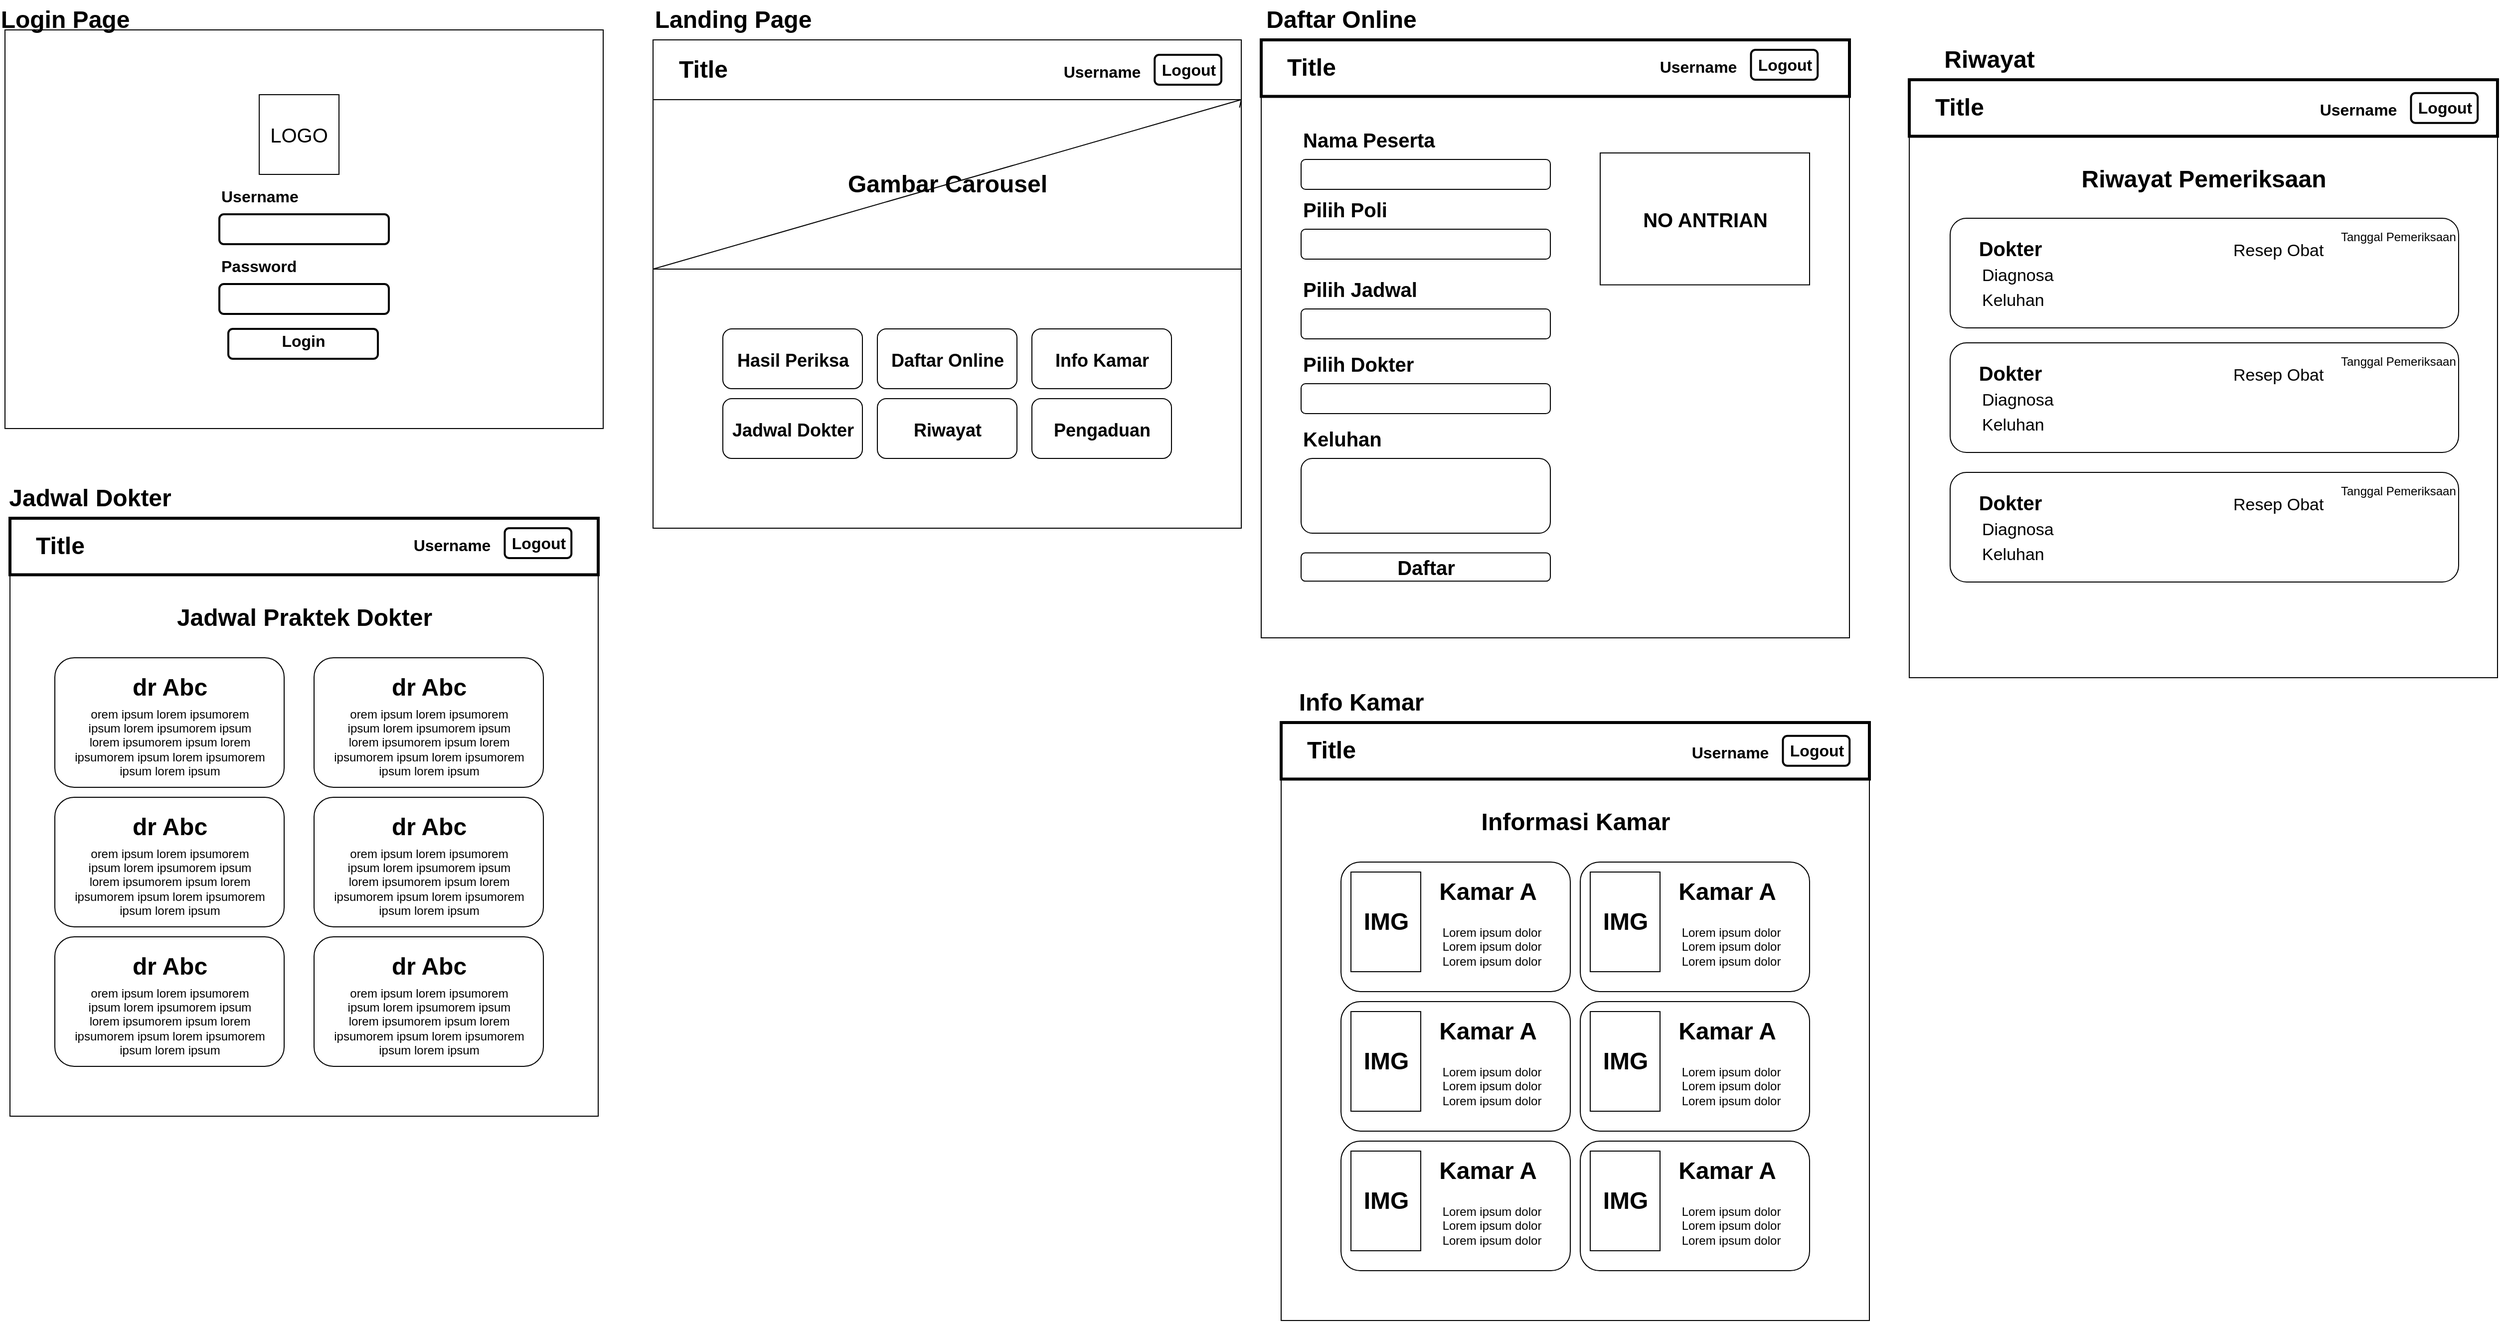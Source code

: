 <mxfile version="26.2.14">
  <diagram id="piDafpqhtRUU5qUU-vj8" name="Page-1">
    <mxGraphModel dx="1744" dy="958" grid="1" gridSize="10" guides="1" tooltips="1" connect="1" arrows="1" fold="1" page="1" pageScale="1" pageWidth="827" pageHeight="1169" math="0" shadow="0">
      <root>
        <mxCell id="0" />
        <mxCell id="1" parent="0" />
        <mxCell id="LowavjY-TqfCx_Q-BY-E-20" value="" style="group" parent="1" vertex="1" connectable="0">
          <mxGeometry x="20" width="600" height="430" as="geometry" />
        </mxCell>
        <mxCell id="LowavjY-TqfCx_Q-BY-E-17" value="" style="group" parent="LowavjY-TqfCx_Q-BY-E-20" vertex="1" connectable="0">
          <mxGeometry y="30" width="600" height="400" as="geometry" />
        </mxCell>
        <mxCell id="LowavjY-TqfCx_Q-BY-E-1" value="" style="rounded=0;whiteSpace=wrap;html=1;" parent="LowavjY-TqfCx_Q-BY-E-17" vertex="1">
          <mxGeometry width="600" height="400" as="geometry" />
        </mxCell>
        <mxCell id="LowavjY-TqfCx_Q-BY-E-2" value="" style="rounded=1;whiteSpace=wrap;html=1;strokeWidth=2;" parent="LowavjY-TqfCx_Q-BY-E-17" vertex="1">
          <mxGeometry x="215" y="185" width="170" height="30" as="geometry" />
        </mxCell>
        <mxCell id="LowavjY-TqfCx_Q-BY-E-4" value="&lt;font style=&quot;font-size: 16px;&quot;&gt;Username&lt;/font&gt;" style="text;strokeColor=none;fillColor=none;html=1;fontSize=24;fontStyle=1;verticalAlign=middle;align=left;" parent="LowavjY-TqfCx_Q-BY-E-17" vertex="1">
          <mxGeometry x="215" y="145" width="100" height="40" as="geometry" />
        </mxCell>
        <mxCell id="LowavjY-TqfCx_Q-BY-E-5" value="" style="rounded=1;whiteSpace=wrap;html=1;strokeWidth=2;" parent="LowavjY-TqfCx_Q-BY-E-17" vertex="1">
          <mxGeometry x="215" y="255" width="170" height="30" as="geometry" />
        </mxCell>
        <mxCell id="LowavjY-TqfCx_Q-BY-E-6" value="&lt;font style=&quot;font-size: 16px;&quot;&gt;Password&lt;/font&gt;" style="text;strokeColor=none;fillColor=none;html=1;fontSize=24;fontStyle=1;verticalAlign=middle;align=left;" parent="LowavjY-TqfCx_Q-BY-E-17" vertex="1">
          <mxGeometry x="215" y="215" width="100" height="40" as="geometry" />
        </mxCell>
        <mxCell id="LowavjY-TqfCx_Q-BY-E-7" value="" style="whiteSpace=wrap;html=1;aspect=fixed;" parent="LowavjY-TqfCx_Q-BY-E-17" vertex="1">
          <mxGeometry x="255" y="65" width="80" height="80" as="geometry" />
        </mxCell>
        <mxCell id="LowavjY-TqfCx_Q-BY-E-11" value="" style="group;fontStyle=4" parent="LowavjY-TqfCx_Q-BY-E-17" vertex="1" connectable="0">
          <mxGeometry x="220" y="300" width="150" height="30" as="geometry" />
        </mxCell>
        <mxCell id="LowavjY-TqfCx_Q-BY-E-9" value="" style="rounded=1;whiteSpace=wrap;html=1;strokeWidth=2;" parent="LowavjY-TqfCx_Q-BY-E-11" vertex="1">
          <mxGeometry x="4" width="150" height="30" as="geometry" />
        </mxCell>
        <mxCell id="LowavjY-TqfCx_Q-BY-E-10" value="&lt;font style=&quot;font-size: 16px;&quot;&gt;Login&lt;/font&gt;" style="text;strokeColor=none;fillColor=none;html=1;fontSize=24;fontStyle=1;verticalAlign=middle;align=center;" parent="LowavjY-TqfCx_Q-BY-E-11" vertex="1">
          <mxGeometry x="50.88" width="56.25" height="20" as="geometry" />
        </mxCell>
        <mxCell id="LowavjY-TqfCx_Q-BY-E-16" value="&lt;font style=&quot;font-size: 20px;&quot;&gt;LOGO&lt;/font&gt;" style="text;html=1;align=center;verticalAlign=middle;whiteSpace=wrap;rounded=0;" parent="LowavjY-TqfCx_Q-BY-E-17" vertex="1">
          <mxGeometry x="265" y="90" width="60" height="30" as="geometry" />
        </mxCell>
        <mxCell id="LowavjY-TqfCx_Q-BY-E-19" value="Login Page" style="text;strokeColor=none;fillColor=none;html=1;fontSize=24;fontStyle=1;verticalAlign=middle;align=center;" parent="LowavjY-TqfCx_Q-BY-E-20" vertex="1">
          <mxGeometry x="10" width="100" height="40" as="geometry" />
        </mxCell>
        <mxCell id="LowavjY-TqfCx_Q-BY-E-53" value="" style="rounded=0;whiteSpace=wrap;html=1;movable=1;resizable=1;rotatable=1;deletable=1;editable=1;locked=0;connectable=1;" parent="1" vertex="1">
          <mxGeometry x="1280" y="40" width="590" height="600" as="geometry" />
        </mxCell>
        <mxCell id="LowavjY-TqfCx_Q-BY-E-50" value="" style="group" parent="1" vertex="1" connectable="0">
          <mxGeometry x="670" width="590" height="530" as="geometry" />
        </mxCell>
        <mxCell id="LowavjY-TqfCx_Q-BY-E-49" value="Landing Page" style="text;strokeColor=none;fillColor=none;html=1;fontSize=24;fontStyle=1;verticalAlign=middle;align=center;" parent="LowavjY-TqfCx_Q-BY-E-50" vertex="1">
          <mxGeometry x="30" width="100" height="40" as="geometry" />
        </mxCell>
        <mxCell id="LowavjY-TqfCx_Q-BY-E-21" value="" style="rounded=0;whiteSpace=wrap;html=1;" parent="LowavjY-TqfCx_Q-BY-E-50" vertex="1">
          <mxGeometry y="40" width="590" height="490" as="geometry" />
        </mxCell>
        <mxCell id="LowavjY-TqfCx_Q-BY-E-23" value="Title" style="text;strokeColor=none;fillColor=none;html=1;fontSize=24;fontStyle=1;verticalAlign=middle;align=center;" parent="LowavjY-TqfCx_Q-BY-E-50" vertex="1">
          <mxGeometry y="50" width="100" height="40" as="geometry" />
        </mxCell>
        <mxCell id="LowavjY-TqfCx_Q-BY-E-31" value="" style="group" parent="LowavjY-TqfCx_Q-BY-E-50" vertex="1" connectable="0">
          <mxGeometry x="503.12" y="55" width="66.88" height="30" as="geometry" />
        </mxCell>
        <mxCell id="LowavjY-TqfCx_Q-BY-E-26" value="" style="rounded=1;whiteSpace=wrap;html=1;strokeWidth=2;" parent="LowavjY-TqfCx_Q-BY-E-31" vertex="1">
          <mxGeometry width="66.88" height="30" as="geometry" />
        </mxCell>
        <mxCell id="LowavjY-TqfCx_Q-BY-E-27" value="&lt;font style=&quot;font-size: 16px;&quot;&gt;Logout&lt;/font&gt;" style="text;strokeColor=none;fillColor=none;html=1;fontSize=24;fontStyle=1;verticalAlign=middle;align=center;" parent="LowavjY-TqfCx_Q-BY-E-31" vertex="1">
          <mxGeometry x="5.32" y="3" width="56.25" height="20" as="geometry" />
        </mxCell>
        <mxCell id="LowavjY-TqfCx_Q-BY-E-32" value="" style="rounded=0;whiteSpace=wrap;html=1;glass=0;shadow=0;" parent="LowavjY-TqfCx_Q-BY-E-50" vertex="1">
          <mxGeometry y="100" width="590" height="170" as="geometry" />
        </mxCell>
        <mxCell id="LowavjY-TqfCx_Q-BY-E-33" value="" style="endArrow=none;html=1;rounded=0;exitX=0;exitY=1;exitDx=0;exitDy=0;entryX=0.997;entryY=0.047;entryDx=0;entryDy=0;entryPerimeter=0;" parent="LowavjY-TqfCx_Q-BY-E-50" source="LowavjY-TqfCx_Q-BY-E-32" target="LowavjY-TqfCx_Q-BY-E-32" edge="1">
          <mxGeometry width="50" height="50" relative="1" as="geometry">
            <mxPoint x="200" y="260" as="sourcePoint" />
            <mxPoint x="250" y="210" as="targetPoint" />
            <Array as="points">
              <mxPoint x="590" y="100" />
            </Array>
          </mxGeometry>
        </mxCell>
        <mxCell id="LowavjY-TqfCx_Q-BY-E-34" value="Gambar Carousel" style="text;strokeColor=none;fillColor=none;html=1;fontSize=24;fontStyle=1;verticalAlign=middle;align=center;" parent="LowavjY-TqfCx_Q-BY-E-50" vertex="1">
          <mxGeometry x="245" y="165" width="100" height="40" as="geometry" />
        </mxCell>
        <mxCell id="LowavjY-TqfCx_Q-BY-E-36" value="" style="rounded=1;whiteSpace=wrap;html=1;" parent="LowavjY-TqfCx_Q-BY-E-50" vertex="1">
          <mxGeometry x="70" y="330" width="140" height="60" as="geometry" />
        </mxCell>
        <mxCell id="LowavjY-TqfCx_Q-BY-E-37" value="&lt;font style=&quot;font-size: 18px;&quot;&gt;Hasil Periksa&lt;/font&gt;" style="text;strokeColor=none;fillColor=none;html=1;fontSize=24;fontStyle=1;verticalAlign=middle;align=center;" parent="LowavjY-TqfCx_Q-BY-E-50" vertex="1">
          <mxGeometry x="90" y="340" width="100" height="40" as="geometry" />
        </mxCell>
        <mxCell id="LowavjY-TqfCx_Q-BY-E-38" value="" style="rounded=1;whiteSpace=wrap;html=1;" parent="LowavjY-TqfCx_Q-BY-E-50" vertex="1">
          <mxGeometry x="225" y="330" width="140" height="60" as="geometry" />
        </mxCell>
        <mxCell id="LowavjY-TqfCx_Q-BY-E-39" value="&lt;font style=&quot;font-size: 18px;&quot;&gt;Daftar Online&lt;/font&gt;" style="text;strokeColor=none;fillColor=none;html=1;fontSize=24;fontStyle=1;verticalAlign=middle;align=center;" parent="LowavjY-TqfCx_Q-BY-E-50" vertex="1">
          <mxGeometry x="245" y="340" width="100" height="40" as="geometry" />
        </mxCell>
        <mxCell id="LowavjY-TqfCx_Q-BY-E-40" value="" style="rounded=1;whiteSpace=wrap;html=1;" parent="LowavjY-TqfCx_Q-BY-E-50" vertex="1">
          <mxGeometry x="380" y="330" width="140" height="60" as="geometry" />
        </mxCell>
        <mxCell id="LowavjY-TqfCx_Q-BY-E-41" value="&lt;font style=&quot;font-size: 18px;&quot;&gt;Info Kamar&lt;/font&gt;" style="text;strokeColor=none;fillColor=none;html=1;fontSize=24;fontStyle=1;verticalAlign=middle;align=center;" parent="LowavjY-TqfCx_Q-BY-E-50" vertex="1">
          <mxGeometry x="400" y="340" width="100" height="40" as="geometry" />
        </mxCell>
        <mxCell id="LowavjY-TqfCx_Q-BY-E-42" value="" style="rounded=1;whiteSpace=wrap;html=1;" parent="LowavjY-TqfCx_Q-BY-E-50" vertex="1">
          <mxGeometry x="70" y="400" width="140" height="60" as="geometry" />
        </mxCell>
        <mxCell id="LowavjY-TqfCx_Q-BY-E-43" value="&lt;font style=&quot;font-size: 18px;&quot;&gt;Jadwal Dokter&lt;/font&gt;" style="text;strokeColor=none;fillColor=none;html=1;fontSize=24;fontStyle=1;verticalAlign=middle;align=center;" parent="LowavjY-TqfCx_Q-BY-E-50" vertex="1">
          <mxGeometry x="90" y="410" width="100" height="40" as="geometry" />
        </mxCell>
        <mxCell id="LowavjY-TqfCx_Q-BY-E-44" value="" style="rounded=1;whiteSpace=wrap;html=1;" parent="LowavjY-TqfCx_Q-BY-E-50" vertex="1">
          <mxGeometry x="225" y="400" width="140" height="60" as="geometry" />
        </mxCell>
        <mxCell id="LowavjY-TqfCx_Q-BY-E-45" value="&lt;font style=&quot;font-size: 18px;&quot;&gt;Riwayat&lt;/font&gt;" style="text;strokeColor=none;fillColor=none;html=1;fontSize=24;fontStyle=1;verticalAlign=middle;align=center;" parent="LowavjY-TqfCx_Q-BY-E-50" vertex="1">
          <mxGeometry x="245" y="410" width="100" height="40" as="geometry" />
        </mxCell>
        <mxCell id="LowavjY-TqfCx_Q-BY-E-46" value="" style="rounded=1;whiteSpace=wrap;html=1;" parent="LowavjY-TqfCx_Q-BY-E-50" vertex="1">
          <mxGeometry x="380" y="400" width="140" height="60" as="geometry" />
        </mxCell>
        <mxCell id="LowavjY-TqfCx_Q-BY-E-47" value="&lt;font style=&quot;font-size: 18px;&quot;&gt;Pengaduan&lt;/font&gt;" style="text;strokeColor=none;fillColor=none;html=1;fontSize=24;fontStyle=1;verticalAlign=middle;align=center;" parent="LowavjY-TqfCx_Q-BY-E-50" vertex="1">
          <mxGeometry x="400" y="410" width="100" height="40" as="geometry" />
        </mxCell>
        <mxCell id="LowavjY-TqfCx_Q-BY-E-29" value="&lt;font style=&quot;font-size: 16px;&quot;&gt;Username&lt;/font&gt;" style="text;strokeColor=none;fillColor=none;html=1;fontSize=24;fontStyle=1;verticalAlign=middle;align=center;" parent="LowavjY-TqfCx_Q-BY-E-50" vertex="1">
          <mxGeometry x="421.88" y="60" width="56.25" height="20" as="geometry" />
        </mxCell>
        <mxCell id="LowavjY-TqfCx_Q-BY-E-77" value="Daftar Online" style="text;strokeColor=none;fillColor=none;html=1;fontSize=24;fontStyle=1;verticalAlign=middle;align=center;" parent="1" vertex="1">
          <mxGeometry x="1310" width="100" height="40" as="geometry" />
        </mxCell>
        <mxCell id="LowavjY-TqfCx_Q-BY-E-79" value="" style="rounded=1;whiteSpace=wrap;html=1;" parent="1" vertex="1">
          <mxGeometry x="1320" y="160" width="250" height="30" as="geometry" />
        </mxCell>
        <mxCell id="LowavjY-TqfCx_Q-BY-E-80" value="&lt;font style=&quot;font-size: 20px;&quot;&gt;Nama Peserta&lt;/font&gt;" style="text;strokeColor=none;fillColor=none;html=1;fontSize=24;fontStyle=1;verticalAlign=middle;align=left;" parent="1" vertex="1">
          <mxGeometry x="1320" y="120" width="100" height="40" as="geometry" />
        </mxCell>
        <mxCell id="LowavjY-TqfCx_Q-BY-E-81" value="" style="rounded=1;whiteSpace=wrap;html=1;" parent="1" vertex="1">
          <mxGeometry x="1320" y="230" width="250" height="30" as="geometry" />
        </mxCell>
        <mxCell id="LowavjY-TqfCx_Q-BY-E-82" value="&lt;font style=&quot;font-size: 20px;&quot;&gt;Pilih Poli&lt;/font&gt;" style="text;strokeColor=none;fillColor=none;html=1;fontSize=24;fontStyle=1;verticalAlign=middle;align=left;" parent="1" vertex="1">
          <mxGeometry x="1320" y="190" width="100" height="40" as="geometry" />
        </mxCell>
        <mxCell id="LowavjY-TqfCx_Q-BY-E-83" value="" style="rounded=1;whiteSpace=wrap;html=1;" parent="1" vertex="1">
          <mxGeometry x="1320" y="310" width="250" height="30" as="geometry" />
        </mxCell>
        <mxCell id="LowavjY-TqfCx_Q-BY-E-84" value="&lt;font style=&quot;font-size: 20px;&quot;&gt;Pilih Jadwal&lt;/font&gt;" style="text;strokeColor=none;fillColor=none;html=1;fontSize=24;fontStyle=1;verticalAlign=middle;align=left;" parent="1" vertex="1">
          <mxGeometry x="1320" y="270" width="100" height="40" as="geometry" />
        </mxCell>
        <mxCell id="LowavjY-TqfCx_Q-BY-E-85" value="" style="rounded=1;whiteSpace=wrap;html=1;" parent="1" vertex="1">
          <mxGeometry x="1320" y="460" width="250" height="75" as="geometry" />
        </mxCell>
        <mxCell id="LowavjY-TqfCx_Q-BY-E-86" value="&lt;font style=&quot;font-size: 20px;&quot;&gt;Keluhan&lt;/font&gt;" style="text;strokeColor=none;fillColor=none;html=1;fontSize=24;fontStyle=1;verticalAlign=middle;align=left;" parent="1" vertex="1">
          <mxGeometry x="1320" y="420" width="100" height="40" as="geometry" />
        </mxCell>
        <mxCell id="LowavjY-TqfCx_Q-BY-E-54" value="" style="rounded=0;whiteSpace=wrap;html=1;strokeWidth=3;" parent="1" vertex="1">
          <mxGeometry x="1280" y="40" width="590" height="56.727" as="geometry" />
        </mxCell>
        <mxCell id="LowavjY-TqfCx_Q-BY-E-55" value="Title" style="text;strokeColor=none;fillColor=none;html=1;fontSize=24;fontStyle=1;verticalAlign=middle;align=center;" parent="1" vertex="1">
          <mxGeometry x="1280" y="49.455" width="100" height="37.818" as="geometry" />
        </mxCell>
        <mxCell id="LowavjY-TqfCx_Q-BY-E-88" value="" style="rounded=0;whiteSpace=wrap;html=1;" parent="1" vertex="1">
          <mxGeometry x="1620" y="153.455" width="210" height="132.364" as="geometry" />
        </mxCell>
        <mxCell id="LowavjY-TqfCx_Q-BY-E-89" value="&lt;font style=&quot;font-size: 20px;&quot;&gt;NO ANTRIAN&lt;/font&gt;" style="text;strokeColor=none;fillColor=none;html=1;fontSize=24;fontStyle=1;verticalAlign=middle;align=center;" parent="1" vertex="1">
          <mxGeometry x="1675" y="200.727" width="100" height="37.818" as="geometry" />
        </mxCell>
        <mxCell id="LowavjY-TqfCx_Q-BY-E-93" value="" style="group" parent="1" vertex="1" connectable="0">
          <mxGeometry x="1320" y="550.003" width="250" height="37.818" as="geometry" />
        </mxCell>
        <mxCell id="LowavjY-TqfCx_Q-BY-E-78" value="" style="rounded=1;whiteSpace=wrap;html=1;" parent="LowavjY-TqfCx_Q-BY-E-93" vertex="1">
          <mxGeometry y="4.727" width="250" height="28.364" as="geometry" />
        </mxCell>
        <mxCell id="LowavjY-TqfCx_Q-BY-E-87" value="&lt;font style=&quot;font-size: 20px;&quot;&gt;Daftar&lt;/font&gt;" style="text;strokeColor=none;fillColor=none;html=1;fontSize=24;fontStyle=1;verticalAlign=middle;align=center;" parent="LowavjY-TqfCx_Q-BY-E-93" vertex="1">
          <mxGeometry x="75" width="100" height="37.818" as="geometry" />
        </mxCell>
        <mxCell id="LowavjY-TqfCx_Q-BY-E-94" value="" style="rounded=1;whiteSpace=wrap;html=1;" parent="1" vertex="1">
          <mxGeometry x="1320" y="385" width="250" height="30" as="geometry" />
        </mxCell>
        <mxCell id="LowavjY-TqfCx_Q-BY-E-95" value="&lt;font style=&quot;font-size: 20px;&quot;&gt;Pilih Dokter&lt;/font&gt;" style="text;strokeColor=none;fillColor=none;html=1;fontSize=24;fontStyle=1;verticalAlign=middle;align=left;" parent="1" vertex="1">
          <mxGeometry x="1320" y="345" width="100" height="40" as="geometry" />
        </mxCell>
        <mxCell id="LowavjY-TqfCx_Q-BY-E-101" value="" style="rounded=0;whiteSpace=wrap;html=1;movable=1;resizable=1;rotatable=1;deletable=1;editable=1;locked=0;connectable=1;" parent="1" vertex="1">
          <mxGeometry x="25" y="520" width="590" height="600" as="geometry" />
        </mxCell>
        <mxCell id="LowavjY-TqfCx_Q-BY-E-102" value="Jadwal Dokter" style="text;strokeColor=none;fillColor=none;html=1;fontSize=24;fontStyle=1;verticalAlign=middle;align=center;" parent="1" vertex="1">
          <mxGeometry x="55" y="480" width="100" height="40" as="geometry" />
        </mxCell>
        <mxCell id="LowavjY-TqfCx_Q-BY-E-111" value="" style="rounded=0;whiteSpace=wrap;html=1;strokeWidth=3;" parent="1" vertex="1">
          <mxGeometry x="25" y="520" width="590" height="56.727" as="geometry" />
        </mxCell>
        <mxCell id="LowavjY-TqfCx_Q-BY-E-112" value="Title" style="text;strokeColor=none;fillColor=none;html=1;fontSize=24;fontStyle=1;verticalAlign=middle;align=center;" parent="1" vertex="1">
          <mxGeometry x="25" y="529.455" width="100" height="37.818" as="geometry" />
        </mxCell>
        <mxCell id="LowavjY-TqfCx_Q-BY-E-128" value="Jadwal Praktek Dokter" style="text;strokeColor=none;fillColor=none;html=1;fontSize=24;fontStyle=1;verticalAlign=middle;align=center;" parent="1" vertex="1">
          <mxGeometry x="270" y="600" width="100" height="40" as="geometry" />
        </mxCell>
        <mxCell id="LowavjY-TqfCx_Q-BY-E-132" value="" style="group" parent="1" vertex="1" connectable="0">
          <mxGeometry x="70" y="660" width="230" height="130" as="geometry" />
        </mxCell>
        <mxCell id="LowavjY-TqfCx_Q-BY-E-137" value="" style="group" parent="LowavjY-TqfCx_Q-BY-E-132" vertex="1" connectable="0">
          <mxGeometry width="230" height="130" as="geometry" />
        </mxCell>
        <mxCell id="LowavjY-TqfCx_Q-BY-E-129" value="" style="rounded=1;whiteSpace=wrap;html=1;" parent="LowavjY-TqfCx_Q-BY-E-137" vertex="1">
          <mxGeometry width="230" height="130" as="geometry" />
        </mxCell>
        <mxCell id="LowavjY-TqfCx_Q-BY-E-130" value="dr Abc" style="text;strokeColor=none;fillColor=none;html=1;fontSize=24;fontStyle=1;verticalAlign=middle;align=center;" parent="LowavjY-TqfCx_Q-BY-E-137" vertex="1">
          <mxGeometry x="65" y="10" width="100" height="40" as="geometry" />
        </mxCell>
        <mxCell id="LowavjY-TqfCx_Q-BY-E-131" value="orem ipsum lorem ipsumorem ipsum lorem ipsumorem ipsum lorem ipsumorem ipsum lorem ipsumorem ipsum lorem ipsumorem ipsum lorem ipsum" style="text;html=1;align=center;verticalAlign=middle;whiteSpace=wrap;rounded=0;" parent="LowavjY-TqfCx_Q-BY-E-137" vertex="1">
          <mxGeometry x="17.5" y="70" width="195" height="30" as="geometry" />
        </mxCell>
        <mxCell id="LowavjY-TqfCx_Q-BY-E-133" value="" style="group" parent="1" vertex="1" connectable="0">
          <mxGeometry x="330" y="660" width="230" height="130" as="geometry" />
        </mxCell>
        <mxCell id="LowavjY-TqfCx_Q-BY-E-134" value="" style="rounded=1;whiteSpace=wrap;html=1;" parent="LowavjY-TqfCx_Q-BY-E-133" vertex="1">
          <mxGeometry width="230" height="130" as="geometry" />
        </mxCell>
        <mxCell id="LowavjY-TqfCx_Q-BY-E-135" value="dr Abc" style="text;strokeColor=none;fillColor=none;html=1;fontSize=24;fontStyle=1;verticalAlign=middle;align=center;" parent="LowavjY-TqfCx_Q-BY-E-133" vertex="1">
          <mxGeometry x="65" y="10" width="100" height="40" as="geometry" />
        </mxCell>
        <mxCell id="LowavjY-TqfCx_Q-BY-E-136" value="orem ipsum lorem ipsumorem ipsum lorem ipsumorem ipsum lorem ipsumorem ipsum lorem ipsumorem ipsum lorem ipsumorem ipsum lorem ipsum" style="text;html=1;align=center;verticalAlign=middle;whiteSpace=wrap;rounded=0;" parent="LowavjY-TqfCx_Q-BY-E-133" vertex="1">
          <mxGeometry x="17.5" y="70" width="195" height="30" as="geometry" />
        </mxCell>
        <mxCell id="LowavjY-TqfCx_Q-BY-E-138" value="" style="group" parent="1" vertex="1" connectable="0">
          <mxGeometry x="70" y="800" width="230" height="130" as="geometry" />
        </mxCell>
        <mxCell id="LowavjY-TqfCx_Q-BY-E-139" value="" style="group" parent="LowavjY-TqfCx_Q-BY-E-138" vertex="1" connectable="0">
          <mxGeometry width="230" height="130" as="geometry" />
        </mxCell>
        <mxCell id="LowavjY-TqfCx_Q-BY-E-140" value="" style="rounded=1;whiteSpace=wrap;html=1;" parent="LowavjY-TqfCx_Q-BY-E-139" vertex="1">
          <mxGeometry width="230" height="130" as="geometry" />
        </mxCell>
        <mxCell id="LowavjY-TqfCx_Q-BY-E-141" value="dr Abc" style="text;strokeColor=none;fillColor=none;html=1;fontSize=24;fontStyle=1;verticalAlign=middle;align=center;" parent="LowavjY-TqfCx_Q-BY-E-139" vertex="1">
          <mxGeometry x="65" y="10" width="100" height="40" as="geometry" />
        </mxCell>
        <mxCell id="LowavjY-TqfCx_Q-BY-E-142" value="orem ipsum lorem ipsumorem ipsum lorem ipsumorem ipsum lorem ipsumorem ipsum lorem ipsumorem ipsum lorem ipsumorem ipsum lorem ipsum" style="text;html=1;align=center;verticalAlign=middle;whiteSpace=wrap;rounded=0;" parent="LowavjY-TqfCx_Q-BY-E-139" vertex="1">
          <mxGeometry x="17.5" y="70" width="195" height="30" as="geometry" />
        </mxCell>
        <mxCell id="LowavjY-TqfCx_Q-BY-E-143" value="" style="group" parent="1" vertex="1" connectable="0">
          <mxGeometry x="330" y="800" width="230" height="130" as="geometry" />
        </mxCell>
        <mxCell id="LowavjY-TqfCx_Q-BY-E-144" value="" style="rounded=1;whiteSpace=wrap;html=1;" parent="LowavjY-TqfCx_Q-BY-E-143" vertex="1">
          <mxGeometry width="230" height="130" as="geometry" />
        </mxCell>
        <mxCell id="LowavjY-TqfCx_Q-BY-E-145" value="dr Abc" style="text;strokeColor=none;fillColor=none;html=1;fontSize=24;fontStyle=1;verticalAlign=middle;align=center;" parent="LowavjY-TqfCx_Q-BY-E-143" vertex="1">
          <mxGeometry x="65" y="10" width="100" height="40" as="geometry" />
        </mxCell>
        <mxCell id="LowavjY-TqfCx_Q-BY-E-146" value="orem ipsum lorem ipsumorem ipsum lorem ipsumorem ipsum lorem ipsumorem ipsum lorem ipsumorem ipsum lorem ipsumorem ipsum lorem ipsum" style="text;html=1;align=center;verticalAlign=middle;whiteSpace=wrap;rounded=0;" parent="LowavjY-TqfCx_Q-BY-E-143" vertex="1">
          <mxGeometry x="17.5" y="70" width="195" height="30" as="geometry" />
        </mxCell>
        <mxCell id="LowavjY-TqfCx_Q-BY-E-147" value="" style="group" parent="1" vertex="1" connectable="0">
          <mxGeometry x="70" y="940" width="230" height="130" as="geometry" />
        </mxCell>
        <mxCell id="LowavjY-TqfCx_Q-BY-E-148" value="" style="group" parent="LowavjY-TqfCx_Q-BY-E-147" vertex="1" connectable="0">
          <mxGeometry width="230" height="130" as="geometry" />
        </mxCell>
        <mxCell id="LowavjY-TqfCx_Q-BY-E-149" value="" style="rounded=1;whiteSpace=wrap;html=1;" parent="LowavjY-TqfCx_Q-BY-E-148" vertex="1">
          <mxGeometry width="230" height="130" as="geometry" />
        </mxCell>
        <mxCell id="LowavjY-TqfCx_Q-BY-E-150" value="dr Abc" style="text;strokeColor=none;fillColor=none;html=1;fontSize=24;fontStyle=1;verticalAlign=middle;align=center;" parent="LowavjY-TqfCx_Q-BY-E-148" vertex="1">
          <mxGeometry x="65" y="10" width="100" height="40" as="geometry" />
        </mxCell>
        <mxCell id="LowavjY-TqfCx_Q-BY-E-151" value="orem ipsum lorem ipsumorem ipsum lorem ipsumorem ipsum lorem ipsumorem ipsum lorem ipsumorem ipsum lorem ipsumorem ipsum lorem ipsum" style="text;html=1;align=center;verticalAlign=middle;whiteSpace=wrap;rounded=0;" parent="LowavjY-TqfCx_Q-BY-E-148" vertex="1">
          <mxGeometry x="17.5" y="70" width="195" height="30" as="geometry" />
        </mxCell>
        <mxCell id="LowavjY-TqfCx_Q-BY-E-152" value="" style="group" parent="1" vertex="1" connectable="0">
          <mxGeometry x="330" y="940" width="230" height="130" as="geometry" />
        </mxCell>
        <mxCell id="LowavjY-TqfCx_Q-BY-E-153" value="" style="rounded=1;whiteSpace=wrap;html=1;" parent="LowavjY-TqfCx_Q-BY-E-152" vertex="1">
          <mxGeometry width="230" height="130" as="geometry" />
        </mxCell>
        <mxCell id="LowavjY-TqfCx_Q-BY-E-154" value="dr Abc" style="text;strokeColor=none;fillColor=none;html=1;fontSize=24;fontStyle=1;verticalAlign=middle;align=center;" parent="LowavjY-TqfCx_Q-BY-E-152" vertex="1">
          <mxGeometry x="65" y="10" width="100" height="40" as="geometry" />
        </mxCell>
        <mxCell id="LowavjY-TqfCx_Q-BY-E-155" value="orem ipsum lorem ipsumorem ipsum lorem ipsumorem ipsum lorem ipsumorem ipsum lorem ipsumorem ipsum lorem ipsumorem ipsum lorem ipsum" style="text;html=1;align=center;verticalAlign=middle;whiteSpace=wrap;rounded=0;" parent="LowavjY-TqfCx_Q-BY-E-152" vertex="1">
          <mxGeometry x="17.5" y="70" width="195" height="30" as="geometry" />
        </mxCell>
        <mxCell id="1PM85Edrc6e4mx8rXZs5-79" value="" style="group" parent="1" vertex="1" connectable="0">
          <mxGeometry x="1300" y="685" width="590" height="640" as="geometry" />
        </mxCell>
        <mxCell id="1PM85Edrc6e4mx8rXZs5-3" value="" style="rounded=0;whiteSpace=wrap;html=1;movable=1;resizable=1;rotatable=1;deletable=1;editable=1;locked=0;connectable=1;" parent="1PM85Edrc6e4mx8rXZs5-79" vertex="1">
          <mxGeometry y="40" width="590" height="600" as="geometry" />
        </mxCell>
        <mxCell id="1PM85Edrc6e4mx8rXZs5-4" value="Info Kamar" style="text;strokeColor=none;fillColor=none;html=1;fontSize=24;fontStyle=1;verticalAlign=middle;align=center;" parent="1PM85Edrc6e4mx8rXZs5-79" vertex="1">
          <mxGeometry x="30" width="100" height="40" as="geometry" />
        </mxCell>
        <mxCell id="1PM85Edrc6e4mx8rXZs5-5" value="" style="rounded=0;whiteSpace=wrap;html=1;strokeWidth=3;" parent="1PM85Edrc6e4mx8rXZs5-79" vertex="1">
          <mxGeometry y="40" width="590" height="56.727" as="geometry" />
        </mxCell>
        <mxCell id="1PM85Edrc6e4mx8rXZs5-6" value="Title" style="text;strokeColor=none;fillColor=none;html=1;fontSize=24;fontStyle=1;verticalAlign=middle;align=center;" parent="1PM85Edrc6e4mx8rXZs5-79" vertex="1">
          <mxGeometry y="49.455" width="100" height="37.818" as="geometry" />
        </mxCell>
        <mxCell id="1PM85Edrc6e4mx8rXZs5-13" value="Informasi Kamar" style="text;strokeColor=none;fillColor=none;html=1;fontSize=24;fontStyle=1;verticalAlign=middle;align=center;" parent="1PM85Edrc6e4mx8rXZs5-79" vertex="1">
          <mxGeometry x="245" y="120" width="100" height="40" as="geometry" />
        </mxCell>
        <mxCell id="1PM85Edrc6e4mx8rXZs5-14" value="" style="group" parent="1PM85Edrc6e4mx8rXZs5-79" vertex="1" connectable="0">
          <mxGeometry x="60" y="180" width="230" height="130" as="geometry" />
        </mxCell>
        <mxCell id="1PM85Edrc6e4mx8rXZs5-15" value="" style="group" parent="1PM85Edrc6e4mx8rXZs5-14" vertex="1" connectable="0">
          <mxGeometry width="230" height="130" as="geometry" />
        </mxCell>
        <mxCell id="1PM85Edrc6e4mx8rXZs5-16" value="" style="rounded=1;whiteSpace=wrap;html=1;" parent="1PM85Edrc6e4mx8rXZs5-15" vertex="1">
          <mxGeometry width="230" height="130" as="geometry" />
        </mxCell>
        <mxCell id="1PM85Edrc6e4mx8rXZs5-17" value="Kamar A" style="text;strokeColor=none;fillColor=none;html=1;fontSize=24;fontStyle=1;verticalAlign=middle;align=center;" parent="1PM85Edrc6e4mx8rXZs5-15" vertex="1">
          <mxGeometry x="97" y="10" width="100" height="40" as="geometry" />
        </mxCell>
        <mxCell id="1PM85Edrc6e4mx8rXZs5-18" value="Lorem ipsum dolor Lorem ipsum dolor Lorem ipsum dolor" style="text;html=1;align=center;verticalAlign=middle;whiteSpace=wrap;rounded=0;" parent="1PM85Edrc6e4mx8rXZs5-15" vertex="1">
          <mxGeometry x="90" y="70" width="122.5" height="30" as="geometry" />
        </mxCell>
        <mxCell id="1PM85Edrc6e4mx8rXZs5-42" value="" style="rounded=0;whiteSpace=wrap;html=1;" parent="1PM85Edrc6e4mx8rXZs5-15" vertex="1">
          <mxGeometry x="10" y="10" width="70" height="100" as="geometry" />
        </mxCell>
        <mxCell id="1PM85Edrc6e4mx8rXZs5-43" value="IMG" style="text;strokeColor=none;fillColor=none;html=1;fontSize=24;fontStyle=1;verticalAlign=middle;align=center;" parent="1PM85Edrc6e4mx8rXZs5-15" vertex="1">
          <mxGeometry x="-5" y="40" width="100" height="40" as="geometry" />
        </mxCell>
        <mxCell id="1PM85Edrc6e4mx8rXZs5-44" value="" style="group" parent="1PM85Edrc6e4mx8rXZs5-79" vertex="1" connectable="0">
          <mxGeometry x="300" y="180" width="230" height="130" as="geometry" />
        </mxCell>
        <mxCell id="1PM85Edrc6e4mx8rXZs5-45" value="" style="group" parent="1PM85Edrc6e4mx8rXZs5-44" vertex="1" connectable="0">
          <mxGeometry width="230" height="130" as="geometry" />
        </mxCell>
        <mxCell id="1PM85Edrc6e4mx8rXZs5-46" value="" style="rounded=1;whiteSpace=wrap;html=1;" parent="1PM85Edrc6e4mx8rXZs5-45" vertex="1">
          <mxGeometry width="230" height="130" as="geometry" />
        </mxCell>
        <mxCell id="1PM85Edrc6e4mx8rXZs5-47" value="Kamar A" style="text;strokeColor=none;fillColor=none;html=1;fontSize=24;fontStyle=1;verticalAlign=middle;align=center;" parent="1PM85Edrc6e4mx8rXZs5-45" vertex="1">
          <mxGeometry x="97" y="10" width="100" height="40" as="geometry" />
        </mxCell>
        <mxCell id="1PM85Edrc6e4mx8rXZs5-48" value="Lorem ipsum dolor Lorem ipsum dolor Lorem ipsum dolor" style="text;html=1;align=center;verticalAlign=middle;whiteSpace=wrap;rounded=0;" parent="1PM85Edrc6e4mx8rXZs5-45" vertex="1">
          <mxGeometry x="90" y="70" width="122.5" height="30" as="geometry" />
        </mxCell>
        <mxCell id="1PM85Edrc6e4mx8rXZs5-49" value="" style="rounded=0;whiteSpace=wrap;html=1;" parent="1PM85Edrc6e4mx8rXZs5-45" vertex="1">
          <mxGeometry x="10" y="10" width="70" height="100" as="geometry" />
        </mxCell>
        <mxCell id="1PM85Edrc6e4mx8rXZs5-50" value="IMG" style="text;strokeColor=none;fillColor=none;html=1;fontSize=24;fontStyle=1;verticalAlign=middle;align=center;" parent="1PM85Edrc6e4mx8rXZs5-45" vertex="1">
          <mxGeometry x="-5" y="40" width="100" height="40" as="geometry" />
        </mxCell>
        <mxCell id="1PM85Edrc6e4mx8rXZs5-51" value="" style="group" parent="1PM85Edrc6e4mx8rXZs5-79" vertex="1" connectable="0">
          <mxGeometry x="60" y="320" width="230" height="130" as="geometry" />
        </mxCell>
        <mxCell id="1PM85Edrc6e4mx8rXZs5-52" value="" style="group" parent="1PM85Edrc6e4mx8rXZs5-51" vertex="1" connectable="0">
          <mxGeometry width="230" height="130" as="geometry" />
        </mxCell>
        <mxCell id="1PM85Edrc6e4mx8rXZs5-53" value="" style="rounded=1;whiteSpace=wrap;html=1;" parent="1PM85Edrc6e4mx8rXZs5-52" vertex="1">
          <mxGeometry width="230" height="130" as="geometry" />
        </mxCell>
        <mxCell id="1PM85Edrc6e4mx8rXZs5-54" value="Kamar A" style="text;strokeColor=none;fillColor=none;html=1;fontSize=24;fontStyle=1;verticalAlign=middle;align=center;" parent="1PM85Edrc6e4mx8rXZs5-52" vertex="1">
          <mxGeometry x="97" y="10" width="100" height="40" as="geometry" />
        </mxCell>
        <mxCell id="1PM85Edrc6e4mx8rXZs5-55" value="Lorem ipsum dolor Lorem ipsum dolor Lorem ipsum dolor" style="text;html=1;align=center;verticalAlign=middle;whiteSpace=wrap;rounded=0;" parent="1PM85Edrc6e4mx8rXZs5-52" vertex="1">
          <mxGeometry x="90" y="70" width="122.5" height="30" as="geometry" />
        </mxCell>
        <mxCell id="1PM85Edrc6e4mx8rXZs5-56" value="" style="rounded=0;whiteSpace=wrap;html=1;" parent="1PM85Edrc6e4mx8rXZs5-52" vertex="1">
          <mxGeometry x="10" y="10" width="70" height="100" as="geometry" />
        </mxCell>
        <mxCell id="1PM85Edrc6e4mx8rXZs5-57" value="IMG" style="text;strokeColor=none;fillColor=none;html=1;fontSize=24;fontStyle=1;verticalAlign=middle;align=center;" parent="1PM85Edrc6e4mx8rXZs5-52" vertex="1">
          <mxGeometry x="-5" y="40" width="100" height="40" as="geometry" />
        </mxCell>
        <mxCell id="1PM85Edrc6e4mx8rXZs5-58" value="" style="group" parent="1PM85Edrc6e4mx8rXZs5-79" vertex="1" connectable="0">
          <mxGeometry x="300" y="320" width="230" height="130" as="geometry" />
        </mxCell>
        <mxCell id="1PM85Edrc6e4mx8rXZs5-59" value="" style="group" parent="1PM85Edrc6e4mx8rXZs5-58" vertex="1" connectable="0">
          <mxGeometry width="230" height="130" as="geometry" />
        </mxCell>
        <mxCell id="1PM85Edrc6e4mx8rXZs5-60" value="" style="rounded=1;whiteSpace=wrap;html=1;" parent="1PM85Edrc6e4mx8rXZs5-59" vertex="1">
          <mxGeometry width="230" height="130" as="geometry" />
        </mxCell>
        <mxCell id="1PM85Edrc6e4mx8rXZs5-61" value="Kamar A" style="text;strokeColor=none;fillColor=none;html=1;fontSize=24;fontStyle=1;verticalAlign=middle;align=center;" parent="1PM85Edrc6e4mx8rXZs5-59" vertex="1">
          <mxGeometry x="97" y="10" width="100" height="40" as="geometry" />
        </mxCell>
        <mxCell id="1PM85Edrc6e4mx8rXZs5-62" value="Lorem ipsum dolor Lorem ipsum dolor Lorem ipsum dolor" style="text;html=1;align=center;verticalAlign=middle;whiteSpace=wrap;rounded=0;" parent="1PM85Edrc6e4mx8rXZs5-59" vertex="1">
          <mxGeometry x="90" y="70" width="122.5" height="30" as="geometry" />
        </mxCell>
        <mxCell id="1PM85Edrc6e4mx8rXZs5-63" value="" style="rounded=0;whiteSpace=wrap;html=1;" parent="1PM85Edrc6e4mx8rXZs5-59" vertex="1">
          <mxGeometry x="10" y="10" width="70" height="100" as="geometry" />
        </mxCell>
        <mxCell id="1PM85Edrc6e4mx8rXZs5-64" value="IMG" style="text;strokeColor=none;fillColor=none;html=1;fontSize=24;fontStyle=1;verticalAlign=middle;align=center;" parent="1PM85Edrc6e4mx8rXZs5-59" vertex="1">
          <mxGeometry x="-5" y="40" width="100" height="40" as="geometry" />
        </mxCell>
        <mxCell id="1PM85Edrc6e4mx8rXZs5-65" value="" style="group" parent="1PM85Edrc6e4mx8rXZs5-79" vertex="1" connectable="0">
          <mxGeometry x="60" y="460" width="230" height="130" as="geometry" />
        </mxCell>
        <mxCell id="1PM85Edrc6e4mx8rXZs5-66" value="" style="group" parent="1PM85Edrc6e4mx8rXZs5-65" vertex="1" connectable="0">
          <mxGeometry width="230" height="130" as="geometry" />
        </mxCell>
        <mxCell id="1PM85Edrc6e4mx8rXZs5-67" value="" style="rounded=1;whiteSpace=wrap;html=1;" parent="1PM85Edrc6e4mx8rXZs5-66" vertex="1">
          <mxGeometry width="230" height="130" as="geometry" />
        </mxCell>
        <mxCell id="1PM85Edrc6e4mx8rXZs5-68" value="Kamar A" style="text;strokeColor=none;fillColor=none;html=1;fontSize=24;fontStyle=1;verticalAlign=middle;align=center;" parent="1PM85Edrc6e4mx8rXZs5-66" vertex="1">
          <mxGeometry x="97" y="10" width="100" height="40" as="geometry" />
        </mxCell>
        <mxCell id="1PM85Edrc6e4mx8rXZs5-69" value="Lorem ipsum dolor Lorem ipsum dolor Lorem ipsum dolor" style="text;html=1;align=center;verticalAlign=middle;whiteSpace=wrap;rounded=0;" parent="1PM85Edrc6e4mx8rXZs5-66" vertex="1">
          <mxGeometry x="90" y="70" width="122.5" height="30" as="geometry" />
        </mxCell>
        <mxCell id="1PM85Edrc6e4mx8rXZs5-70" value="" style="rounded=0;whiteSpace=wrap;html=1;" parent="1PM85Edrc6e4mx8rXZs5-66" vertex="1">
          <mxGeometry x="10" y="10" width="70" height="100" as="geometry" />
        </mxCell>
        <mxCell id="1PM85Edrc6e4mx8rXZs5-71" value="IMG" style="text;strokeColor=none;fillColor=none;html=1;fontSize=24;fontStyle=1;verticalAlign=middle;align=center;" parent="1PM85Edrc6e4mx8rXZs5-66" vertex="1">
          <mxGeometry x="-5" y="40" width="100" height="40" as="geometry" />
        </mxCell>
        <mxCell id="1PM85Edrc6e4mx8rXZs5-72" value="" style="group" parent="1PM85Edrc6e4mx8rXZs5-79" vertex="1" connectable="0">
          <mxGeometry x="300" y="460" width="230" height="130" as="geometry" />
        </mxCell>
        <mxCell id="1PM85Edrc6e4mx8rXZs5-73" value="" style="group" parent="1PM85Edrc6e4mx8rXZs5-72" vertex="1" connectable="0">
          <mxGeometry width="230" height="130" as="geometry" />
        </mxCell>
        <mxCell id="1PM85Edrc6e4mx8rXZs5-74" value="" style="rounded=1;whiteSpace=wrap;html=1;" parent="1PM85Edrc6e4mx8rXZs5-73" vertex="1">
          <mxGeometry width="230" height="130" as="geometry" />
        </mxCell>
        <mxCell id="1PM85Edrc6e4mx8rXZs5-75" value="Kamar A" style="text;strokeColor=none;fillColor=none;html=1;fontSize=24;fontStyle=1;verticalAlign=middle;align=center;" parent="1PM85Edrc6e4mx8rXZs5-73" vertex="1">
          <mxGeometry x="97" y="10" width="100" height="40" as="geometry" />
        </mxCell>
        <mxCell id="1PM85Edrc6e4mx8rXZs5-76" value="Lorem ipsum dolor Lorem ipsum dolor Lorem ipsum dolor" style="text;html=1;align=center;verticalAlign=middle;whiteSpace=wrap;rounded=0;" parent="1PM85Edrc6e4mx8rXZs5-73" vertex="1">
          <mxGeometry x="90" y="70" width="122.5" height="30" as="geometry" />
        </mxCell>
        <mxCell id="1PM85Edrc6e4mx8rXZs5-77" value="" style="rounded=0;whiteSpace=wrap;html=1;" parent="1PM85Edrc6e4mx8rXZs5-73" vertex="1">
          <mxGeometry x="10" y="10" width="70" height="100" as="geometry" />
        </mxCell>
        <mxCell id="1PM85Edrc6e4mx8rXZs5-78" value="IMG" style="text;strokeColor=none;fillColor=none;html=1;fontSize=24;fontStyle=1;verticalAlign=middle;align=center;" parent="1PM85Edrc6e4mx8rXZs5-73" vertex="1">
          <mxGeometry x="-5" y="40" width="100" height="40" as="geometry" />
        </mxCell>
        <mxCell id="1PM85Edrc6e4mx8rXZs5-90" value="" style="group" parent="1PM85Edrc6e4mx8rXZs5-79" vertex="1" connectable="0">
          <mxGeometry x="503.24" y="53.36" width="66.88" height="30" as="geometry" />
        </mxCell>
        <mxCell id="1PM85Edrc6e4mx8rXZs5-91" value="" style="rounded=1;whiteSpace=wrap;html=1;strokeWidth=2;" parent="1PM85Edrc6e4mx8rXZs5-90" vertex="1">
          <mxGeometry width="66.88" height="30" as="geometry" />
        </mxCell>
        <mxCell id="1PM85Edrc6e4mx8rXZs5-92" value="&lt;font style=&quot;font-size: 16px;&quot;&gt;Logout&lt;/font&gt;" style="text;strokeColor=none;fillColor=none;html=1;fontSize=24;fontStyle=1;verticalAlign=middle;align=center;" parent="1PM85Edrc6e4mx8rXZs5-90" vertex="1">
          <mxGeometry x="5.32" y="3" width="56.25" height="20" as="geometry" />
        </mxCell>
        <mxCell id="1PM85Edrc6e4mx8rXZs5-93" value="&lt;font style=&quot;font-size: 16px;&quot;&gt;Username&lt;/font&gt;" style="text;strokeColor=none;fillColor=none;html=1;fontSize=24;fontStyle=1;verticalAlign=middle;align=center;" parent="1PM85Edrc6e4mx8rXZs5-79" vertex="1">
          <mxGeometry x="422" y="58.36" width="56.25" height="20" as="geometry" />
        </mxCell>
        <mxCell id="1PM85Edrc6e4mx8rXZs5-80" value="" style="group" parent="1" vertex="1" connectable="0">
          <mxGeometry x="1771.24" y="50" width="66.88" height="30" as="geometry" />
        </mxCell>
        <mxCell id="1PM85Edrc6e4mx8rXZs5-81" value="" style="rounded=1;whiteSpace=wrap;html=1;strokeWidth=2;" parent="1PM85Edrc6e4mx8rXZs5-80" vertex="1">
          <mxGeometry width="66.88" height="30" as="geometry" />
        </mxCell>
        <mxCell id="1PM85Edrc6e4mx8rXZs5-82" value="&lt;font style=&quot;font-size: 16px;&quot;&gt;Logout&lt;/font&gt;" style="text;strokeColor=none;fillColor=none;html=1;fontSize=24;fontStyle=1;verticalAlign=middle;align=center;" parent="1PM85Edrc6e4mx8rXZs5-80" vertex="1">
          <mxGeometry x="5.32" y="3" width="56.25" height="20" as="geometry" />
        </mxCell>
        <mxCell id="1PM85Edrc6e4mx8rXZs5-83" value="&lt;font style=&quot;font-size: 16px;&quot;&gt;Username&lt;/font&gt;" style="text;strokeColor=none;fillColor=none;html=1;fontSize=24;fontStyle=1;verticalAlign=middle;align=center;" parent="1" vertex="1">
          <mxGeometry x="1690" y="55" width="56.25" height="20" as="geometry" />
        </mxCell>
        <mxCell id="1PM85Edrc6e4mx8rXZs5-99" value="" style="group" parent="1" vertex="1" connectable="0">
          <mxGeometry x="521.24" y="530" width="66.88" height="30" as="geometry" />
        </mxCell>
        <mxCell id="1PM85Edrc6e4mx8rXZs5-100" value="" style="rounded=1;whiteSpace=wrap;html=1;strokeWidth=2;" parent="1PM85Edrc6e4mx8rXZs5-99" vertex="1">
          <mxGeometry width="66.88" height="30" as="geometry" />
        </mxCell>
        <mxCell id="1PM85Edrc6e4mx8rXZs5-101" value="&lt;font style=&quot;font-size: 16px;&quot;&gt;Logout&lt;/font&gt;" style="text;strokeColor=none;fillColor=none;html=1;fontSize=24;fontStyle=1;verticalAlign=middle;align=center;" parent="1PM85Edrc6e4mx8rXZs5-99" vertex="1">
          <mxGeometry x="5.32" y="3" width="56.25" height="20" as="geometry" />
        </mxCell>
        <mxCell id="1PM85Edrc6e4mx8rXZs5-102" value="&lt;font style=&quot;font-size: 16px;&quot;&gt;Username&lt;/font&gt;" style="text;strokeColor=none;fillColor=none;html=1;fontSize=24;fontStyle=1;verticalAlign=middle;align=center;" parent="1" vertex="1">
          <mxGeometry x="440" y="535" width="56.25" height="20" as="geometry" />
        </mxCell>
        <mxCell id="1PM85Edrc6e4mx8rXZs5-104" value="" style="group" parent="1" vertex="1" connectable="0">
          <mxGeometry x="1930" y="40" width="590" height="640" as="geometry" />
        </mxCell>
        <mxCell id="1PM85Edrc6e4mx8rXZs5-105" value="" style="rounded=0;whiteSpace=wrap;html=1;movable=1;resizable=1;rotatable=1;deletable=1;editable=1;locked=0;connectable=1;" parent="1PM85Edrc6e4mx8rXZs5-104" vertex="1">
          <mxGeometry y="40" width="590" height="600" as="geometry" />
        </mxCell>
        <mxCell id="1PM85Edrc6e4mx8rXZs5-106" value="Riwayat" style="text;strokeColor=none;fillColor=none;html=1;fontSize=24;fontStyle=1;verticalAlign=middle;align=center;" parent="1PM85Edrc6e4mx8rXZs5-104" vertex="1">
          <mxGeometry x="30" width="100" height="40" as="geometry" />
        </mxCell>
        <mxCell id="1PM85Edrc6e4mx8rXZs5-107" value="" style="rounded=0;whiteSpace=wrap;html=1;strokeWidth=3;" parent="1PM85Edrc6e4mx8rXZs5-104" vertex="1">
          <mxGeometry y="40" width="590" height="56.727" as="geometry" />
        </mxCell>
        <mxCell id="1PM85Edrc6e4mx8rXZs5-108" value="Title" style="text;strokeColor=none;fillColor=none;html=1;fontSize=24;fontStyle=1;verticalAlign=middle;align=center;" parent="1PM85Edrc6e4mx8rXZs5-104" vertex="1">
          <mxGeometry y="49.455" width="100" height="37.818" as="geometry" />
        </mxCell>
        <mxCell id="1PM85Edrc6e4mx8rXZs5-109" value="Riwayat Pemeriksaan" style="text;strokeColor=none;fillColor=none;html=1;fontSize=24;fontStyle=1;verticalAlign=middle;align=center;" parent="1PM85Edrc6e4mx8rXZs5-104" vertex="1">
          <mxGeometry x="245" y="120" width="100" height="40" as="geometry" />
        </mxCell>
        <mxCell id="1PM85Edrc6e4mx8rXZs5-152" value="" style="group" parent="1PM85Edrc6e4mx8rXZs5-104" vertex="1" connectable="0">
          <mxGeometry x="503.24" y="53.36" width="66.88" height="30" as="geometry" />
        </mxCell>
        <mxCell id="1PM85Edrc6e4mx8rXZs5-153" value="" style="rounded=1;whiteSpace=wrap;html=1;strokeWidth=2;" parent="1PM85Edrc6e4mx8rXZs5-152" vertex="1">
          <mxGeometry width="66.88" height="30" as="geometry" />
        </mxCell>
        <mxCell id="1PM85Edrc6e4mx8rXZs5-154" value="&lt;font style=&quot;font-size: 16px;&quot;&gt;Logout&lt;/font&gt;" style="text;strokeColor=none;fillColor=none;html=1;fontSize=24;fontStyle=1;verticalAlign=middle;align=center;" parent="1PM85Edrc6e4mx8rXZs5-152" vertex="1">
          <mxGeometry x="5.32" y="3" width="56.25" height="20" as="geometry" />
        </mxCell>
        <mxCell id="1PM85Edrc6e4mx8rXZs5-155" value="&lt;font style=&quot;font-size: 16px;&quot;&gt;Username&lt;/font&gt;" style="text;strokeColor=none;fillColor=none;html=1;fontSize=24;fontStyle=1;verticalAlign=middle;align=center;" parent="1PM85Edrc6e4mx8rXZs5-104" vertex="1">
          <mxGeometry x="422" y="58.36" width="56.25" height="20" as="geometry" />
        </mxCell>
        <mxCell id="1PM85Edrc6e4mx8rXZs5-175" value="" style="group" parent="1PM85Edrc6e4mx8rXZs5-104" vertex="1" connectable="0">
          <mxGeometry x="41" y="174" width="510" height="115" as="geometry" />
        </mxCell>
        <mxCell id="1PM85Edrc6e4mx8rXZs5-157" value="" style="rounded=1;whiteSpace=wrap;html=1;" parent="1PM85Edrc6e4mx8rXZs5-175" vertex="1">
          <mxGeometry y="5" width="510" height="110" as="geometry" />
        </mxCell>
        <mxCell id="1PM85Edrc6e4mx8rXZs5-158" value="&lt;font style=&quot;font-size: 20px;&quot;&gt;Dokter&lt;/font&gt;" style="text;strokeColor=none;fillColor=none;html=1;fontSize=24;fontStyle=1;verticalAlign=middle;align=center;" parent="1PM85Edrc6e4mx8rXZs5-175" vertex="1">
          <mxGeometry x="10" y="15" width="100" height="40" as="geometry" />
        </mxCell>
        <mxCell id="1PM85Edrc6e4mx8rXZs5-171" value="&lt;font style=&quot;font-weight: normal; font-size: 17px;&quot;&gt;Diagnosa&lt;/font&gt;" style="text;strokeColor=none;fillColor=none;html=1;fontSize=24;fontStyle=1;verticalAlign=middle;align=left;" parent="1PM85Edrc6e4mx8rXZs5-175" vertex="1">
          <mxGeometry x="30" y="40" width="100" height="40" as="geometry" />
        </mxCell>
        <mxCell id="1PM85Edrc6e4mx8rXZs5-172" value="&lt;font style=&quot;font-weight: normal; font-size: 17px;&quot;&gt;Keluhan&lt;/font&gt;" style="text;strokeColor=none;fillColor=none;html=1;fontSize=24;fontStyle=1;verticalAlign=middle;align=left;" parent="1PM85Edrc6e4mx8rXZs5-175" vertex="1">
          <mxGeometry x="30" y="65" width="100" height="40" as="geometry" />
        </mxCell>
        <mxCell id="1PM85Edrc6e4mx8rXZs5-173" value="&lt;span style=&quot;font-size: 17px; font-weight: 400;&quot;&gt;Resep Obat&lt;/span&gt;" style="text;strokeColor=none;fillColor=none;html=1;fontSize=24;fontStyle=1;verticalAlign=middle;align=left;" parent="1PM85Edrc6e4mx8rXZs5-175" vertex="1">
          <mxGeometry x="282" y="15" width="100" height="40" as="geometry" />
        </mxCell>
        <mxCell id="1PM85Edrc6e4mx8rXZs5-174" value="&lt;span style=&quot;font-weight: 400;&quot;&gt;&lt;font style=&quot;font-size: 12px;&quot;&gt;Tanggal Pemeriksaan&lt;/font&gt;&lt;/span&gt;" style="text;strokeColor=none;fillColor=none;html=1;fontSize=24;fontStyle=1;verticalAlign=middle;align=left;" parent="1PM85Edrc6e4mx8rXZs5-175" vertex="1">
          <mxGeometry x="390" width="100" height="40" as="geometry" />
        </mxCell>
        <mxCell id="1PM85Edrc6e4mx8rXZs5-176" value="" style="group" parent="1PM85Edrc6e4mx8rXZs5-104" vertex="1" connectable="0">
          <mxGeometry x="41" y="299" width="510" height="115" as="geometry" />
        </mxCell>
        <mxCell id="1PM85Edrc6e4mx8rXZs5-177" value="" style="rounded=1;whiteSpace=wrap;html=1;" parent="1PM85Edrc6e4mx8rXZs5-176" vertex="1">
          <mxGeometry y="5" width="510" height="110" as="geometry" />
        </mxCell>
        <mxCell id="1PM85Edrc6e4mx8rXZs5-178" value="&lt;font style=&quot;font-size: 20px;&quot;&gt;Dokter&lt;/font&gt;" style="text;strokeColor=none;fillColor=none;html=1;fontSize=24;fontStyle=1;verticalAlign=middle;align=center;" parent="1PM85Edrc6e4mx8rXZs5-176" vertex="1">
          <mxGeometry x="10" y="15" width="100" height="40" as="geometry" />
        </mxCell>
        <mxCell id="1PM85Edrc6e4mx8rXZs5-179" value="&lt;font style=&quot;font-weight: normal; font-size: 17px;&quot;&gt;Diagnosa&lt;/font&gt;" style="text;strokeColor=none;fillColor=none;html=1;fontSize=24;fontStyle=1;verticalAlign=middle;align=left;" parent="1PM85Edrc6e4mx8rXZs5-176" vertex="1">
          <mxGeometry x="30" y="40" width="100" height="40" as="geometry" />
        </mxCell>
        <mxCell id="1PM85Edrc6e4mx8rXZs5-180" value="&lt;font style=&quot;font-weight: normal; font-size: 17px;&quot;&gt;Keluhan&lt;/font&gt;" style="text;strokeColor=none;fillColor=none;html=1;fontSize=24;fontStyle=1;verticalAlign=middle;align=left;" parent="1PM85Edrc6e4mx8rXZs5-176" vertex="1">
          <mxGeometry x="30" y="65" width="100" height="40" as="geometry" />
        </mxCell>
        <mxCell id="1PM85Edrc6e4mx8rXZs5-181" value="&lt;span style=&quot;font-size: 17px; font-weight: 400;&quot;&gt;Resep Obat&lt;/span&gt;" style="text;strokeColor=none;fillColor=none;html=1;fontSize=24;fontStyle=1;verticalAlign=middle;align=left;" parent="1PM85Edrc6e4mx8rXZs5-176" vertex="1">
          <mxGeometry x="282" y="15" width="100" height="40" as="geometry" />
        </mxCell>
        <mxCell id="1PM85Edrc6e4mx8rXZs5-182" value="&lt;span style=&quot;font-weight: 400;&quot;&gt;&lt;font style=&quot;font-size: 12px;&quot;&gt;Tanggal Pemeriksaan&lt;/font&gt;&lt;/span&gt;" style="text;strokeColor=none;fillColor=none;html=1;fontSize=24;fontStyle=1;verticalAlign=middle;align=left;" parent="1PM85Edrc6e4mx8rXZs5-176" vertex="1">
          <mxGeometry x="390" width="100" height="40" as="geometry" />
        </mxCell>
        <mxCell id="1PM85Edrc6e4mx8rXZs5-183" value="" style="group" parent="1PM85Edrc6e4mx8rXZs5-104" vertex="1" connectable="0">
          <mxGeometry x="41" y="429" width="510" height="115" as="geometry" />
        </mxCell>
        <mxCell id="1PM85Edrc6e4mx8rXZs5-184" value="" style="rounded=1;whiteSpace=wrap;html=1;" parent="1PM85Edrc6e4mx8rXZs5-183" vertex="1">
          <mxGeometry y="5" width="510" height="110" as="geometry" />
        </mxCell>
        <mxCell id="1PM85Edrc6e4mx8rXZs5-185" value="&lt;font style=&quot;font-size: 20px;&quot;&gt;Dokter&lt;/font&gt;" style="text;strokeColor=none;fillColor=none;html=1;fontSize=24;fontStyle=1;verticalAlign=middle;align=center;" parent="1PM85Edrc6e4mx8rXZs5-183" vertex="1">
          <mxGeometry x="10" y="15" width="100" height="40" as="geometry" />
        </mxCell>
        <mxCell id="1PM85Edrc6e4mx8rXZs5-186" value="&lt;font style=&quot;font-weight: normal; font-size: 17px;&quot;&gt;Diagnosa&lt;/font&gt;" style="text;strokeColor=none;fillColor=none;html=1;fontSize=24;fontStyle=1;verticalAlign=middle;align=left;" parent="1PM85Edrc6e4mx8rXZs5-183" vertex="1">
          <mxGeometry x="30" y="40" width="100" height="40" as="geometry" />
        </mxCell>
        <mxCell id="1PM85Edrc6e4mx8rXZs5-187" value="&lt;font style=&quot;font-weight: normal; font-size: 17px;&quot;&gt;Keluhan&lt;/font&gt;" style="text;strokeColor=none;fillColor=none;html=1;fontSize=24;fontStyle=1;verticalAlign=middle;align=left;" parent="1PM85Edrc6e4mx8rXZs5-183" vertex="1">
          <mxGeometry x="30" y="65" width="100" height="40" as="geometry" />
        </mxCell>
        <mxCell id="1PM85Edrc6e4mx8rXZs5-188" value="&lt;span style=&quot;font-size: 17px; font-weight: 400;&quot;&gt;Resep Obat&lt;/span&gt;" style="text;strokeColor=none;fillColor=none;html=1;fontSize=24;fontStyle=1;verticalAlign=middle;align=left;" parent="1PM85Edrc6e4mx8rXZs5-183" vertex="1">
          <mxGeometry x="282" y="15" width="100" height="40" as="geometry" />
        </mxCell>
        <mxCell id="1PM85Edrc6e4mx8rXZs5-189" value="&lt;span style=&quot;font-weight: 400;&quot;&gt;&lt;font style=&quot;font-size: 12px;&quot;&gt;Tanggal Pemeriksaan&lt;/font&gt;&lt;/span&gt;" style="text;strokeColor=none;fillColor=none;html=1;fontSize=24;fontStyle=1;verticalAlign=middle;align=left;" parent="1PM85Edrc6e4mx8rXZs5-183" vertex="1">
          <mxGeometry x="390" width="100" height="40" as="geometry" />
        </mxCell>
      </root>
    </mxGraphModel>
  </diagram>
</mxfile>
